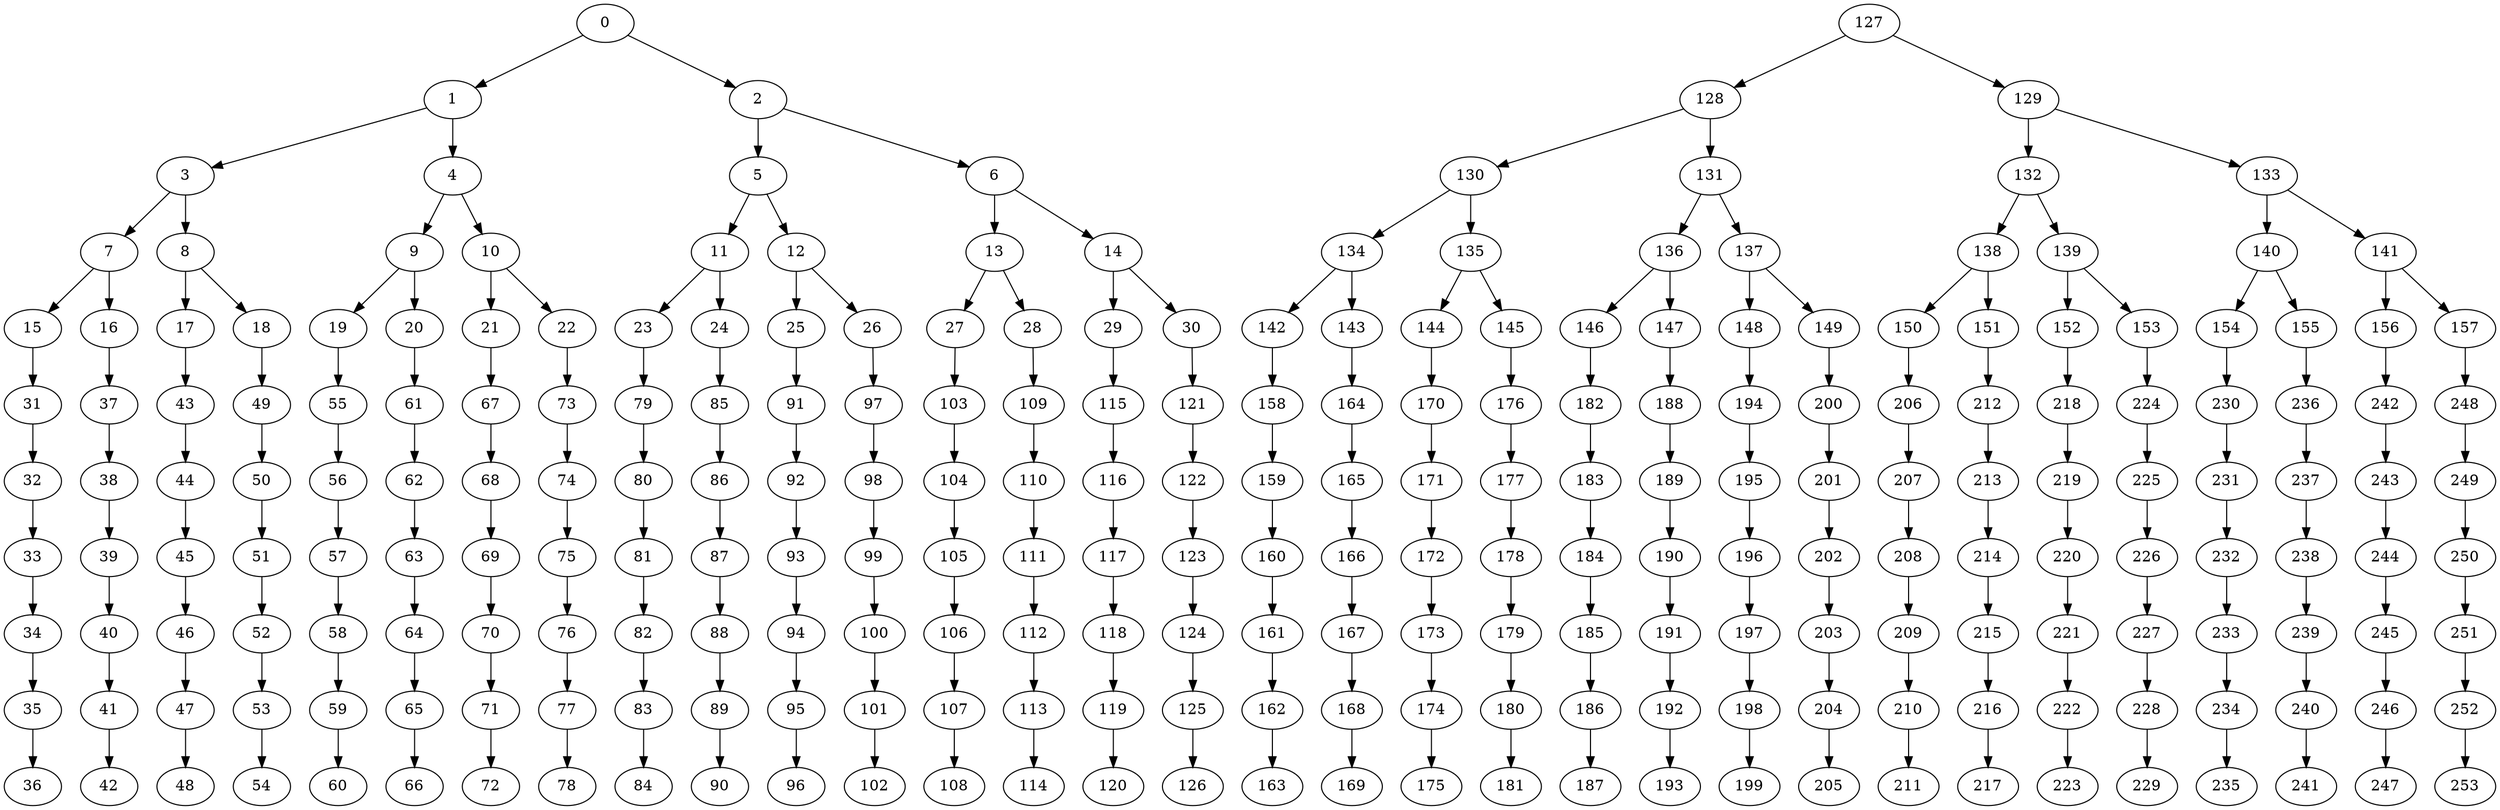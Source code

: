 strict digraph  {
0;
1;
2;
3;
4;
5;
6;
7;
8;
9;
10;
11;
12;
13;
14;
15;
16;
17;
18;
19;
20;
21;
22;
23;
24;
25;
26;
27;
28;
29;
30;
31;
32;
33;
34;
35;
36;
37;
38;
39;
40;
41;
42;
43;
44;
45;
46;
47;
48;
49;
50;
51;
52;
53;
54;
55;
56;
57;
58;
59;
60;
61;
62;
63;
64;
65;
66;
67;
68;
69;
70;
71;
72;
73;
74;
75;
76;
77;
78;
79;
80;
81;
82;
83;
84;
85;
86;
87;
88;
89;
90;
91;
92;
93;
94;
95;
96;
97;
98;
99;
100;
101;
102;
103;
104;
105;
106;
107;
108;
109;
110;
111;
112;
113;
114;
115;
116;
117;
118;
119;
120;
121;
122;
123;
124;
125;
126;
127;
128;
129;
130;
131;
132;
133;
134;
135;
136;
137;
138;
139;
140;
141;
142;
143;
144;
145;
146;
147;
148;
149;
150;
151;
152;
153;
154;
155;
156;
157;
158;
159;
160;
161;
162;
163;
164;
165;
166;
167;
168;
169;
170;
171;
172;
173;
174;
175;
176;
177;
178;
179;
180;
181;
182;
183;
184;
185;
186;
187;
188;
189;
190;
191;
192;
193;
194;
195;
196;
197;
198;
199;
200;
201;
202;
203;
204;
205;
206;
207;
208;
209;
210;
211;
212;
213;
214;
215;
216;
217;
218;
219;
220;
221;
222;
223;
224;
225;
226;
227;
228;
229;
230;
231;
232;
233;
234;
235;
236;
237;
238;
239;
240;
241;
242;
243;
244;
245;
246;
247;
248;
249;
250;
251;
252;
253;
0 -> 1;
0 -> 2;
1 -> 3;
1 -> 4;
2 -> 5;
2 -> 6;
3 -> 7;
3 -> 8;
4 -> 9;
4 -> 10;
5 -> 11;
5 -> 12;
6 -> 13;
6 -> 14;
7 -> 15;
7 -> 16;
8 -> 17;
8 -> 18;
9 -> 19;
9 -> 20;
10 -> 21;
10 -> 22;
11 -> 23;
11 -> 24;
12 -> 25;
12 -> 26;
13 -> 27;
13 -> 28;
14 -> 29;
14 -> 30;
15 -> 31;
16 -> 37;
17 -> 43;
18 -> 49;
19 -> 55;
20 -> 61;
21 -> 67;
22 -> 73;
23 -> 79;
24 -> 85;
25 -> 91;
26 -> 97;
27 -> 103;
28 -> 109;
29 -> 115;
30 -> 121;
31 -> 32;
32 -> 33;
33 -> 34;
34 -> 35;
35 -> 36;
37 -> 38;
38 -> 39;
39 -> 40;
40 -> 41;
41 -> 42;
43 -> 44;
44 -> 45;
45 -> 46;
46 -> 47;
47 -> 48;
49 -> 50;
50 -> 51;
51 -> 52;
52 -> 53;
53 -> 54;
55 -> 56;
56 -> 57;
57 -> 58;
58 -> 59;
59 -> 60;
61 -> 62;
62 -> 63;
63 -> 64;
64 -> 65;
65 -> 66;
67 -> 68;
68 -> 69;
69 -> 70;
70 -> 71;
71 -> 72;
73 -> 74;
74 -> 75;
75 -> 76;
76 -> 77;
77 -> 78;
79 -> 80;
80 -> 81;
81 -> 82;
82 -> 83;
83 -> 84;
85 -> 86;
86 -> 87;
87 -> 88;
88 -> 89;
89 -> 90;
91 -> 92;
92 -> 93;
93 -> 94;
94 -> 95;
95 -> 96;
97 -> 98;
98 -> 99;
99 -> 100;
100 -> 101;
101 -> 102;
103 -> 104;
104 -> 105;
105 -> 106;
106 -> 107;
107 -> 108;
109 -> 110;
110 -> 111;
111 -> 112;
112 -> 113;
113 -> 114;
115 -> 116;
116 -> 117;
117 -> 118;
118 -> 119;
119 -> 120;
121 -> 122;
122 -> 123;
123 -> 124;
124 -> 125;
125 -> 126;
127 -> 128;
127 -> 129;
128 -> 130;
128 -> 131;
129 -> 132;
129 -> 133;
130 -> 134;
130 -> 135;
131 -> 136;
131 -> 137;
132 -> 138;
132 -> 139;
133 -> 140;
133 -> 141;
134 -> 142;
134 -> 143;
135 -> 144;
135 -> 145;
136 -> 146;
136 -> 147;
137 -> 148;
137 -> 149;
138 -> 150;
138 -> 151;
139 -> 152;
139 -> 153;
140 -> 154;
140 -> 155;
141 -> 156;
141 -> 157;
142 -> 158;
143 -> 164;
144 -> 170;
145 -> 176;
146 -> 182;
147 -> 188;
148 -> 194;
149 -> 200;
150 -> 206;
151 -> 212;
152 -> 218;
153 -> 224;
154 -> 230;
155 -> 236;
156 -> 242;
157 -> 248;
158 -> 159;
159 -> 160;
160 -> 161;
161 -> 162;
162 -> 163;
164 -> 165;
165 -> 166;
166 -> 167;
167 -> 168;
168 -> 169;
170 -> 171;
171 -> 172;
172 -> 173;
173 -> 174;
174 -> 175;
176 -> 177;
177 -> 178;
178 -> 179;
179 -> 180;
180 -> 181;
182 -> 183;
183 -> 184;
184 -> 185;
185 -> 186;
186 -> 187;
188 -> 189;
189 -> 190;
190 -> 191;
191 -> 192;
192 -> 193;
194 -> 195;
195 -> 196;
196 -> 197;
197 -> 198;
198 -> 199;
200 -> 201;
201 -> 202;
202 -> 203;
203 -> 204;
204 -> 205;
206 -> 207;
207 -> 208;
208 -> 209;
209 -> 210;
210 -> 211;
212 -> 213;
213 -> 214;
214 -> 215;
215 -> 216;
216 -> 217;
218 -> 219;
219 -> 220;
220 -> 221;
221 -> 222;
222 -> 223;
224 -> 225;
225 -> 226;
226 -> 227;
227 -> 228;
228 -> 229;
230 -> 231;
231 -> 232;
232 -> 233;
233 -> 234;
234 -> 235;
236 -> 237;
237 -> 238;
238 -> 239;
239 -> 240;
240 -> 241;
242 -> 243;
243 -> 244;
244 -> 245;
245 -> 246;
246 -> 247;
248 -> 249;
249 -> 250;
250 -> 251;
251 -> 252;
252 -> 253;
}
